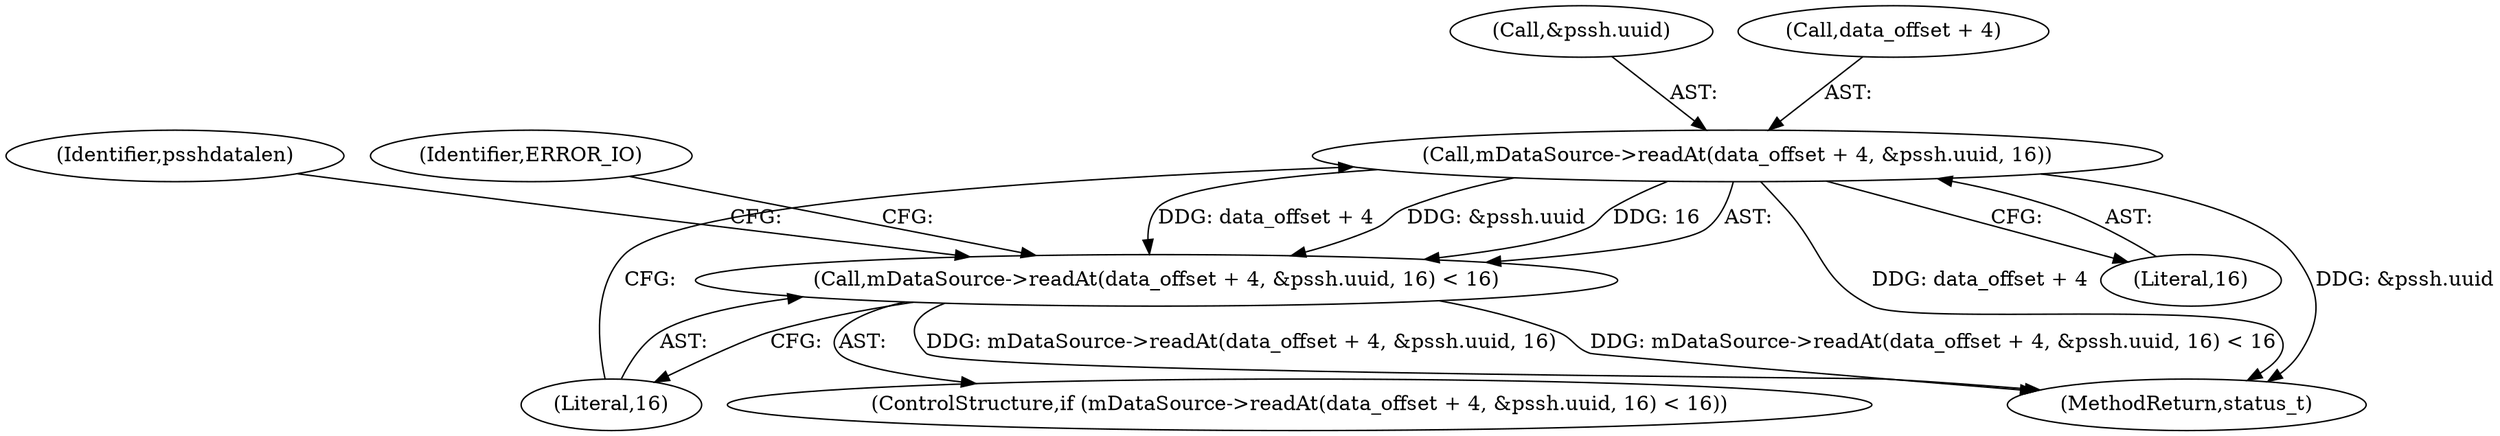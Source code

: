 digraph "0_Android_6fe85f7e15203e48df2cc3e8e1c4bc6ad49dc968@API" {
"1001007" [label="(Call,mDataSource->readAt(data_offset + 4, &pssh.uuid, 16))"];
"1001006" [label="(Call,mDataSource->readAt(data_offset + 4, &pssh.uuid, 16) < 16)"];
"1001006" [label="(Call,mDataSource->readAt(data_offset + 4, &pssh.uuid, 16) < 16)"];
"1001005" [label="(ControlStructure,if (mDataSource->readAt(data_offset + 4, &pssh.uuid, 16) < 16))"];
"1002927" [label="(MethodReturn,status_t)"];
"1001022" [label="(Identifier,psshdatalen)"];
"1001015" [label="(Literal,16)"];
"1001019" [label="(Identifier,ERROR_IO)"];
"1001007" [label="(Call,mDataSource->readAt(data_offset + 4, &pssh.uuid, 16))"];
"1001011" [label="(Call,&pssh.uuid)"];
"1001008" [label="(Call,data_offset + 4)"];
"1001016" [label="(Literal,16)"];
"1001007" -> "1001006"  [label="AST: "];
"1001007" -> "1001015"  [label="CFG: "];
"1001008" -> "1001007"  [label="AST: "];
"1001011" -> "1001007"  [label="AST: "];
"1001015" -> "1001007"  [label="AST: "];
"1001016" -> "1001007"  [label="CFG: "];
"1001007" -> "1002927"  [label="DDG: data_offset + 4"];
"1001007" -> "1002927"  [label="DDG: &pssh.uuid"];
"1001007" -> "1001006"  [label="DDG: data_offset + 4"];
"1001007" -> "1001006"  [label="DDG: &pssh.uuid"];
"1001007" -> "1001006"  [label="DDG: 16"];
"1001006" -> "1001005"  [label="AST: "];
"1001006" -> "1001016"  [label="CFG: "];
"1001016" -> "1001006"  [label="AST: "];
"1001019" -> "1001006"  [label="CFG: "];
"1001022" -> "1001006"  [label="CFG: "];
"1001006" -> "1002927"  [label="DDG: mDataSource->readAt(data_offset + 4, &pssh.uuid, 16)"];
"1001006" -> "1002927"  [label="DDG: mDataSource->readAt(data_offset + 4, &pssh.uuid, 16) < 16"];
}
